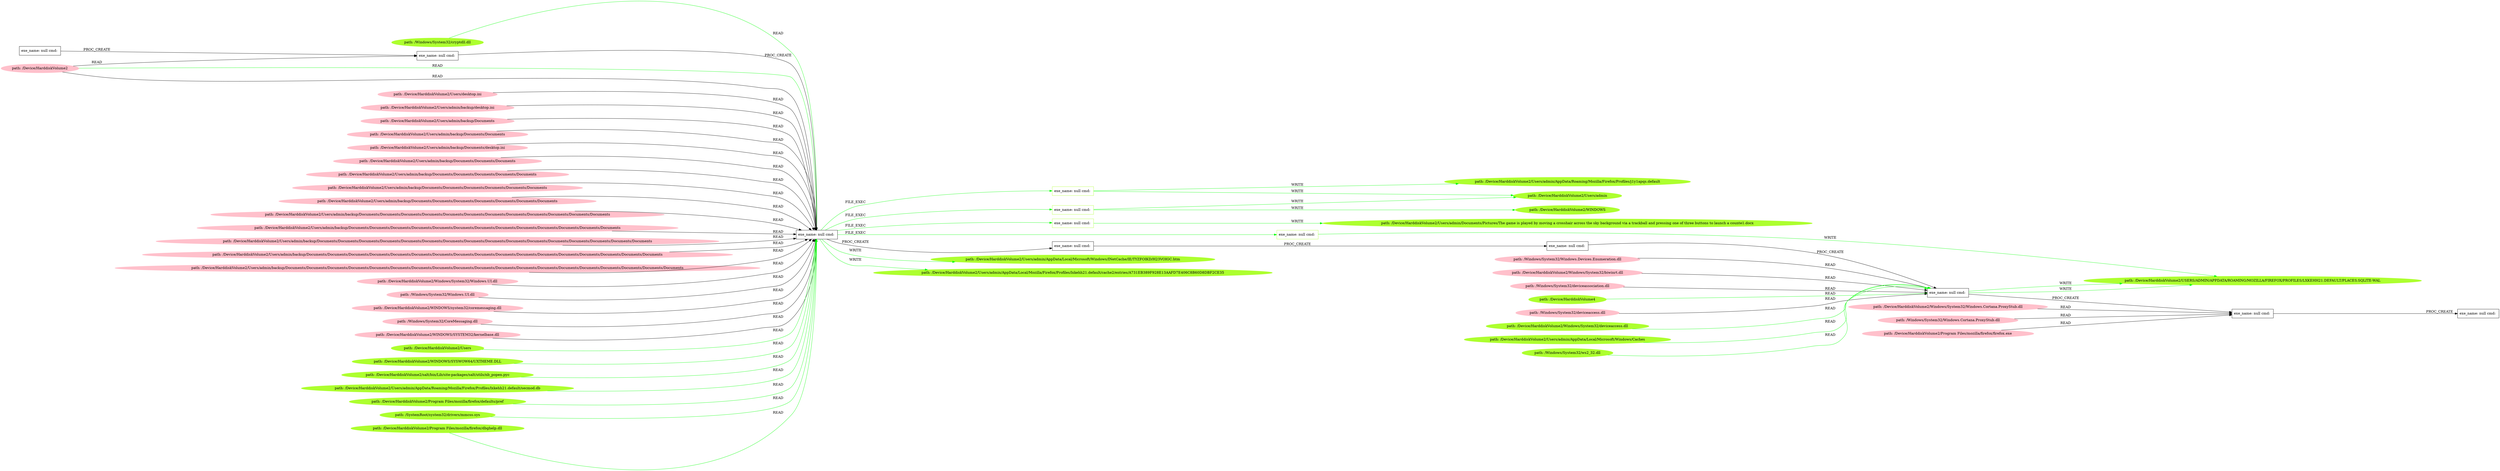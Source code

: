 digraph {
	rankdir=LR
	41 [label="exe_name: null cmd: " color=black shape=box style=solid]
	63 [label="exe_name: null cmd: " color=greenyellow shape=box style=solid]
	41 -> 63 [label=FILE_EXEC color=green]
	41 [label="exe_name: null cmd: " color=black shape=box style=solid]
	69 [label="exe_name: null cmd: " color=greenyellow shape=box style=solid]
	41 -> 69 [label=FILE_EXEC color=green]
	41 [label="exe_name: null cmd: " color=black shape=box style=solid]
	75 [label="exe_name: null cmd: " color=greenyellow shape=box style=solid]
	41 -> 75 [label=FILE_EXEC color=green]
	41 [label="exe_name: null cmd: " color=black shape=box style=solid]
	78 [label="exe_name: null cmd: " color=greenyellow shape=box style=solid]
	41 -> 78 [label=FILE_EXEC color=green]
	62 [label="path: /Windows/System32/cryptdll.dll" color=greenyellow shape=oval style=filled]
	41 [label="exe_name: null cmd: " color=black shape=box style=solid]
	62 -> 41 [label=READ color=green]
	48 [label="exe_name: null cmd: " color=black shape=box style=solid]
	43 [label="exe_name: null cmd: " color=black shape=box style=solid]
	48 -> 43 [label=PROC_CREATE color=black]
	55 [label="path: /Device/HarddiskVolume2" color=pink shape=oval style=filled]
	43 [label="exe_name: null cmd: " color=black shape=box style=solid]
	55 -> 43 [label=READ color=black]
	55 [label="path: /Device/HarddiskVolume2" color=pink shape=oval style=filled]
	41 [label="exe_name: null cmd: " color=black shape=box style=solid]
	55 -> 41 [label=READ color=green]
	43 [label="exe_name: null cmd: " color=black shape=box style=solid]
	41 [label="exe_name: null cmd: " color=black shape=box style=solid]
	43 -> 41 [label=PROC_CREATE color=black]
	55 [label="path: /Device/HarddiskVolume2" color=pink shape=oval style=filled]
	41 [label="exe_name: null cmd: " color=black shape=box style=solid]
	55 -> 41 [label=READ color=black]
	8 [label="path: /Device/HarddiskVolume2/Users/desktop.ini" color=pink shape=oval style=filled]
	41 [label="exe_name: null cmd: " color=black shape=box style=solid]
	8 -> 41 [label=READ color=black]
	42 [label="path: /Device/HarddiskVolume2/Users/admin/backup/desktop.ini" color=pink shape=oval style=filled]
	41 [label="exe_name: null cmd: " color=black shape=box style=solid]
	42 -> 41 [label=READ color=black]
	46 [label="path: /Device/HarddiskVolume2/Users/admin/backup/Documents" color=pink shape=oval style=filled]
	41 [label="exe_name: null cmd: " color=black shape=box style=solid]
	46 -> 41 [label=READ color=black]
	52 [label="path: /Device/HarddiskVolume2/Users/admin/backup/Documents/Documents" color=pink shape=oval style=filled]
	41 [label="exe_name: null cmd: " color=black shape=box style=solid]
	52 -> 41 [label=READ color=black]
	9 [label="path: /Device/HarddiskVolume2/Users/admin/backup/Documents/desktop.ini" color=pink shape=oval style=filled]
	41 [label="exe_name: null cmd: " color=black shape=box style=solid]
	9 -> 41 [label=READ color=black]
	53 [label="path: /Device/HarddiskVolume2/Users/admin/backup/Documents/Documents/Documents" color=pink shape=oval style=filled]
	41 [label="exe_name: null cmd: " color=black shape=box style=solid]
	53 -> 41 [label=READ color=black]
	50 [label="path: /Device/HarddiskVolume2/Users/admin/backup/Documents/Documents/Documents/Documents/Documents" color=pink shape=oval style=filled]
	41 [label="exe_name: null cmd: " color=black shape=box style=solid]
	50 -> 41 [label=READ color=black]
	2 [label="path: /Device/HarddiskVolume2/Users/admin/backup/Documents/Documents/Documents/Documents/Documents/Documents" color=pink shape=oval style=filled]
	41 [label="exe_name: null cmd: " color=black shape=box style=solid]
	2 -> 41 [label=READ color=black]
	26 [label="path: /Device/HarddiskVolume2/Users/admin/backup/Documents/Documents/Documents/Documents/Documents/Documents/Documents" color=pink shape=oval style=filled]
	41 [label="exe_name: null cmd: " color=black shape=box style=solid]
	26 -> 41 [label=READ color=black]
	31 [label="path: /Device/HarddiskVolume2/Users/admin/backup/Documents/Documents/Documents/Documents/Documents/Documents/Documents/Documents/Documents/Documents/Documents/Documents" color=pink shape=oval style=filled]
	41 [label="exe_name: null cmd: " color=black shape=box style=solid]
	31 -> 41 [label=READ color=black]
	25 [label="path: /Device/HarddiskVolume2/Users/admin/backup/Documents/Documents/Documents/Documents/Documents/Documents/Documents/Documents/Documents/Documents/Documents/Documents/Documents" color=pink shape=oval style=filled]
	41 [label="exe_name: null cmd: " color=black shape=box style=solid]
	25 -> 41 [label=READ color=black]
	45 [label="path: /Device/HarddiskVolume2/Users/admin/backup/Documents/Documents/Documents/Documents/Documents/Documents/Documents/Documents/Documents/Documents/Documents/Documents/Documents/Documents/Documents/Documents" color=pink shape=oval style=filled]
	41 [label="exe_name: null cmd: " color=black shape=box style=solid]
	45 -> 41 [label=READ color=black]
	14 [label="path: /Device/HarddiskVolume2/Users/admin/backup/Documents/Documents/Documents/Documents/Documents/Documents/Documents/Documents/Documents/Documents/Documents/Documents/Documents/Documents/Documents/Documents/Documents" color=pink shape=oval style=filled]
	41 [label="exe_name: null cmd: " color=black shape=box style=solid]
	14 -> 41 [label=READ color=black]
	6 [label="path: /Device/HarddiskVolume2/Users/admin/backup/Documents/Documents/Documents/Documents/Documents/Documents/Documents/Documents/Documents/Documents/Documents/Documents/Documents/Documents/Documents/Documents/Documents/Documents/Documents" color=pink shape=oval style=filled]
	41 [label="exe_name: null cmd: " color=black shape=box style=solid]
	6 -> 41 [label=READ color=black]
	17 [label="path: /Device/HarddiskVolume2/Windows/System32/Windows.UI.dll" color=pink shape=oval style=filled]
	41 [label="exe_name: null cmd: " color=black shape=box style=solid]
	17 -> 41 [label=READ color=black]
	12 [label="path: /Windows/System32/Windows.UI.dll" color=pink shape=oval style=filled]
	41 [label="exe_name: null cmd: " color=black shape=box style=solid]
	12 -> 41 [label=READ color=black]
	44 [label="path: /Device/HarddiskVolume2/WINDOWS/system32/coremessaging.dll" color=pink shape=oval style=filled]
	41 [label="exe_name: null cmd: " color=black shape=box style=solid]
	44 -> 41 [label=READ color=black]
	11 [label="path: /Windows/System32/CoreMessaging.dll" color=pink shape=oval style=filled]
	41 [label="exe_name: null cmd: " color=black shape=box style=solid]
	11 -> 41 [label=READ color=black]
	57 [label="path: /Device/HarddiskVolume2/WINDOWS/SYSTEM32/kernelbase.dll" color=pink shape=oval style=filled]
	41 [label="exe_name: null cmd: " color=black shape=box style=solid]
	57 -> 41 [label=READ color=black]
	41 [label="exe_name: null cmd: " color=black shape=box style=solid]
	39 [label="exe_name: null cmd: " color=black shape=box style=solid]
	41 -> 39 [label=PROC_CREATE color=black]
	39 [label="exe_name: null cmd: " color=black shape=box style=solid]
	13 [label="exe_name: null cmd: " color=black shape=box style=solid]
	39 -> 13 [label=PROC_CREATE color=black]
	13 [label="exe_name: null cmd: " color=black shape=box style=solid]
	21 [label="exe_name: null cmd: " color=black shape=box style=solid]
	13 -> 21 [label=PROC_CREATE color=black]
	19 [label="path: /Windows/System32/Windows.Devices.Enumeration.dll" color=pink shape=oval style=filled]
	21 [label="exe_name: null cmd: " color=black shape=box style=solid]
	19 -> 21 [label=READ color=black]
	34 [label="path: /Device/HarddiskVolume2/Windows/System32/biwinrt.dll" color=pink shape=oval style=filled]
	21 [label="exe_name: null cmd: " color=black shape=box style=solid]
	34 -> 21 [label=READ color=black]
	30 [label="path: /Windows/System32/deviceassociation.dll" color=pink shape=oval style=filled]
	21 [label="exe_name: null cmd: " color=black shape=box style=solid]
	30 -> 21 [label=READ color=black]
	84 [label="path: /Device/HarddiskVolume4" color=greenyellow shape=oval style=filled]
	21 [label="exe_name: null cmd: " color=black shape=box style=solid]
	84 -> 21 [label=READ color=green]
	74 [label="path: /Device/HarddiskVolume2/Users" color=greenyellow shape=oval style=filled]
	41 [label="exe_name: null cmd: " color=black shape=box style=solid]
	74 -> 41 [label=READ color=green]
	28 [label="path: /Windows/System32/deviceaccess.dll" color=pink shape=oval style=filled]
	21 [label="exe_name: null cmd: " color=black shape=box style=solid]
	28 -> 21 [label=READ color=black]
	85 [label="path: /Device/HarddiskVolume2/Windows/System32/deviceaccess.dll" color=greenyellow shape=oval style=filled]
	21 [label="exe_name: null cmd: " color=black shape=box style=solid]
	85 -> 21 [label=READ color=green]
	82 [label="path: /Device/HarddiskVolume2/Users/admin/AppData/Local/Microsoft/Windows/Caches" color=greenyellow shape=oval style=filled]
	21 [label="exe_name: null cmd: " color=black shape=box style=solid]
	82 -> 21 [label=READ color=green]
	21 [label="exe_name: null cmd: " color=black shape=box style=solid]
	0 [label="exe_name: null cmd: " color=black shape=box style=solid]
	21 -> 0 [label=PROC_CREATE color=black]
	24 [label="path: /Device/HarddiskVolume2/Windows/System32/Windows.Cortana.ProxyStub.dll" color=pink shape=oval style=filled]
	0 [label="exe_name: null cmd: " color=black shape=box style=solid]
	24 -> 0 [label=READ color=black]
	23 [label="path: /Windows/System32/Windows.Cortana.ProxyStub.dll" color=pink shape=oval style=filled]
	0 [label="exe_name: null cmd: " color=black shape=box style=solid]
	23 -> 0 [label=READ color=black]
	22 [label="path: /Device/HarddiskVolume2/Program Files/mozilla/firefox/firefox.exe" color=pink shape=oval style=filled]
	0 [label="exe_name: null cmd: " color=black shape=box style=solid]
	22 -> 0 [label=READ color=black]
	0 [label="exe_name: null cmd: " color=black shape=box style=solid]
	1 [label="exe_name: null cmd: " color=black shape=box style=solid]
	0 -> 1 [label=PROC_CREATE color=black]
	61 [label="path: /Device/HarddiskVolume2/WINDOWS/SYSWOW64/UXTHEME.DLL" color=greenyellow shape=oval style=filled]
	41 [label="exe_name: null cmd: " color=black shape=box style=solid]
	61 -> 41 [label=READ color=green]
	66 [label="path: /Device/HarddiskVolume2/salt/bin/Lib/site-packages/salt/utils/nb_popen.pyc" color=greenyellow shape=oval style=filled]
	41 [label="exe_name: null cmd: " color=black shape=box style=solid]
	66 -> 41 [label=READ color=green]
	67 [label="path: /Device/HarddiskVolume2/Users/admin/AppData/Roaming/Mozilla/Firefox/Profiles/lxkehh21.default/secmod.db" color=greenyellow shape=oval style=filled]
	41 [label="exe_name: null cmd: " color=black shape=box style=solid]
	67 -> 41 [label=READ color=green]
	63 [label="exe_name: null cmd: " color=greenyellow shape=box style=solid]
	65 [label="path: /Device/HarddiskVolume2/Users/admin/AppData/Roaming/Mozilla/Firefox/Profiles/j1y1apqs.default" color=greenyellow shape=oval style=filled]
	63 -> 65 [label=WRITE color=green]
	63 [label="exe_name: null cmd: " color=greenyellow shape=box style=solid]
	64 [label="path: /Device/HarddiskVolume2/Users/admin" color=greenyellow shape=oval style=filled]
	63 -> 64 [label=WRITE color=green]
	21 [label="exe_name: null cmd: " color=black shape=box style=solid]
	79 [label="path: /Device/HarddiskVolume2/USERS/ADMIN/APPDATA/ROAMING/MOZILLA/FIREFOX/PROFILES/LXKEHH21.DEFAULT/PLACES.SQLITE-WAL" color=greenyellow shape=oval style=filled]
	21 -> 79 [label=WRITE color=green]
	75 [label="exe_name: null cmd: " color=greenyellow shape=box style=solid]
	76 [label="path: /Device/HarddiskVolume2/Users/admin/Documents/Pictures/The game is played by moving a crosshair across the sky background via a trackball and pressing one of three buttons to launch a counte1.docx" color=greenyellow shape=oval style=filled]
	75 -> 76 [label=WRITE color=green]
	68 [label="path: /Device/HarddiskVolume2/Program Files/mozilla/firefox/defaults/pref" color=greenyellow shape=oval style=filled]
	41 [label="exe_name: null cmd: " color=black shape=box style=solid]
	68 -> 41 [label=READ color=green]
	21 [label="exe_name: null cmd: " color=black shape=box style=solid]
	79 [label="path: /Device/HarddiskVolume2/USERS/ADMIN/APPDATA/ROAMING/MOZILLA/FIREFOX/PROFILES/LXKEHH21.DEFAULT/PLACES.SQLITE-WAL" color=greenyellow shape=oval style=filled]
	21 -> 79 [label=WRITE color=green]
	41 [label="exe_name: null cmd: " color=black shape=box style=solid]
	73 [label="path: /Device/HarddiskVolume2/Users/admin/AppData/Local/Microsoft/Windows/INetCache/IE/TYZFOIKD/H23VOIGC.htm" color=greenyellow shape=oval style=filled]
	41 -> 73 [label=WRITE color=green]
	78 [label="exe_name: null cmd: " color=greenyellow shape=box style=solid]
	79 [label="path: /Device/HarddiskVolume2/USERS/ADMIN/APPDATA/ROAMING/MOZILLA/FIREFOX/PROFILES/LXKEHH21.DEFAULT/PLACES.SQLITE-WAL" color=greenyellow shape=oval style=filled]
	78 -> 79 [label=WRITE color=green]
	69 [label="exe_name: null cmd: " color=greenyellow shape=box style=solid]
	70 [label="path: /Device/HarddiskVolume2/WINDOWS" color=greenyellow shape=oval style=filled]
	69 -> 70 [label=WRITE color=green]
	69 [label="exe_name: null cmd: " color=greenyellow shape=box style=solid]
	64 [label="path: /Device/HarddiskVolume2/Users/admin" color=greenyellow shape=oval style=filled]
	69 -> 64 [label=WRITE color=green]
	83 [label="path: /Windows/System32/ws2_32.dll" color=greenyellow shape=oval style=filled]
	21 [label="exe_name: null cmd: " color=black shape=box style=solid]
	83 -> 21 [label=READ color=green]
	77 [label="path: /SystemRoot/system32/drivers/mmcss.sys" color=greenyellow shape=oval style=filled]
	41 [label="exe_name: null cmd: " color=black shape=box style=solid]
	77 -> 41 [label=READ color=green]
	72 [label="path: /Device/HarddiskVolume2/Program Files/mozilla/firefox/dbghelp.dll" color=greenyellow shape=oval style=filled]
	41 [label="exe_name: null cmd: " color=black shape=box style=solid]
	72 -> 41 [label=READ color=green]
	41 [label="exe_name: null cmd: " color=black shape=box style=solid]
	60 [label="path: /Device/HarddiskVolume2/Users/admin/AppData/Local/Mozilla/Firefox/Profiles/lxkehh21.default/cache2/entries/A731EB389F928E13AAFD7E406C8B60D8DBF2CE35" color=greenyellow shape=oval style=filled]
	41 -> 60 [label=WRITE color=green]
}
